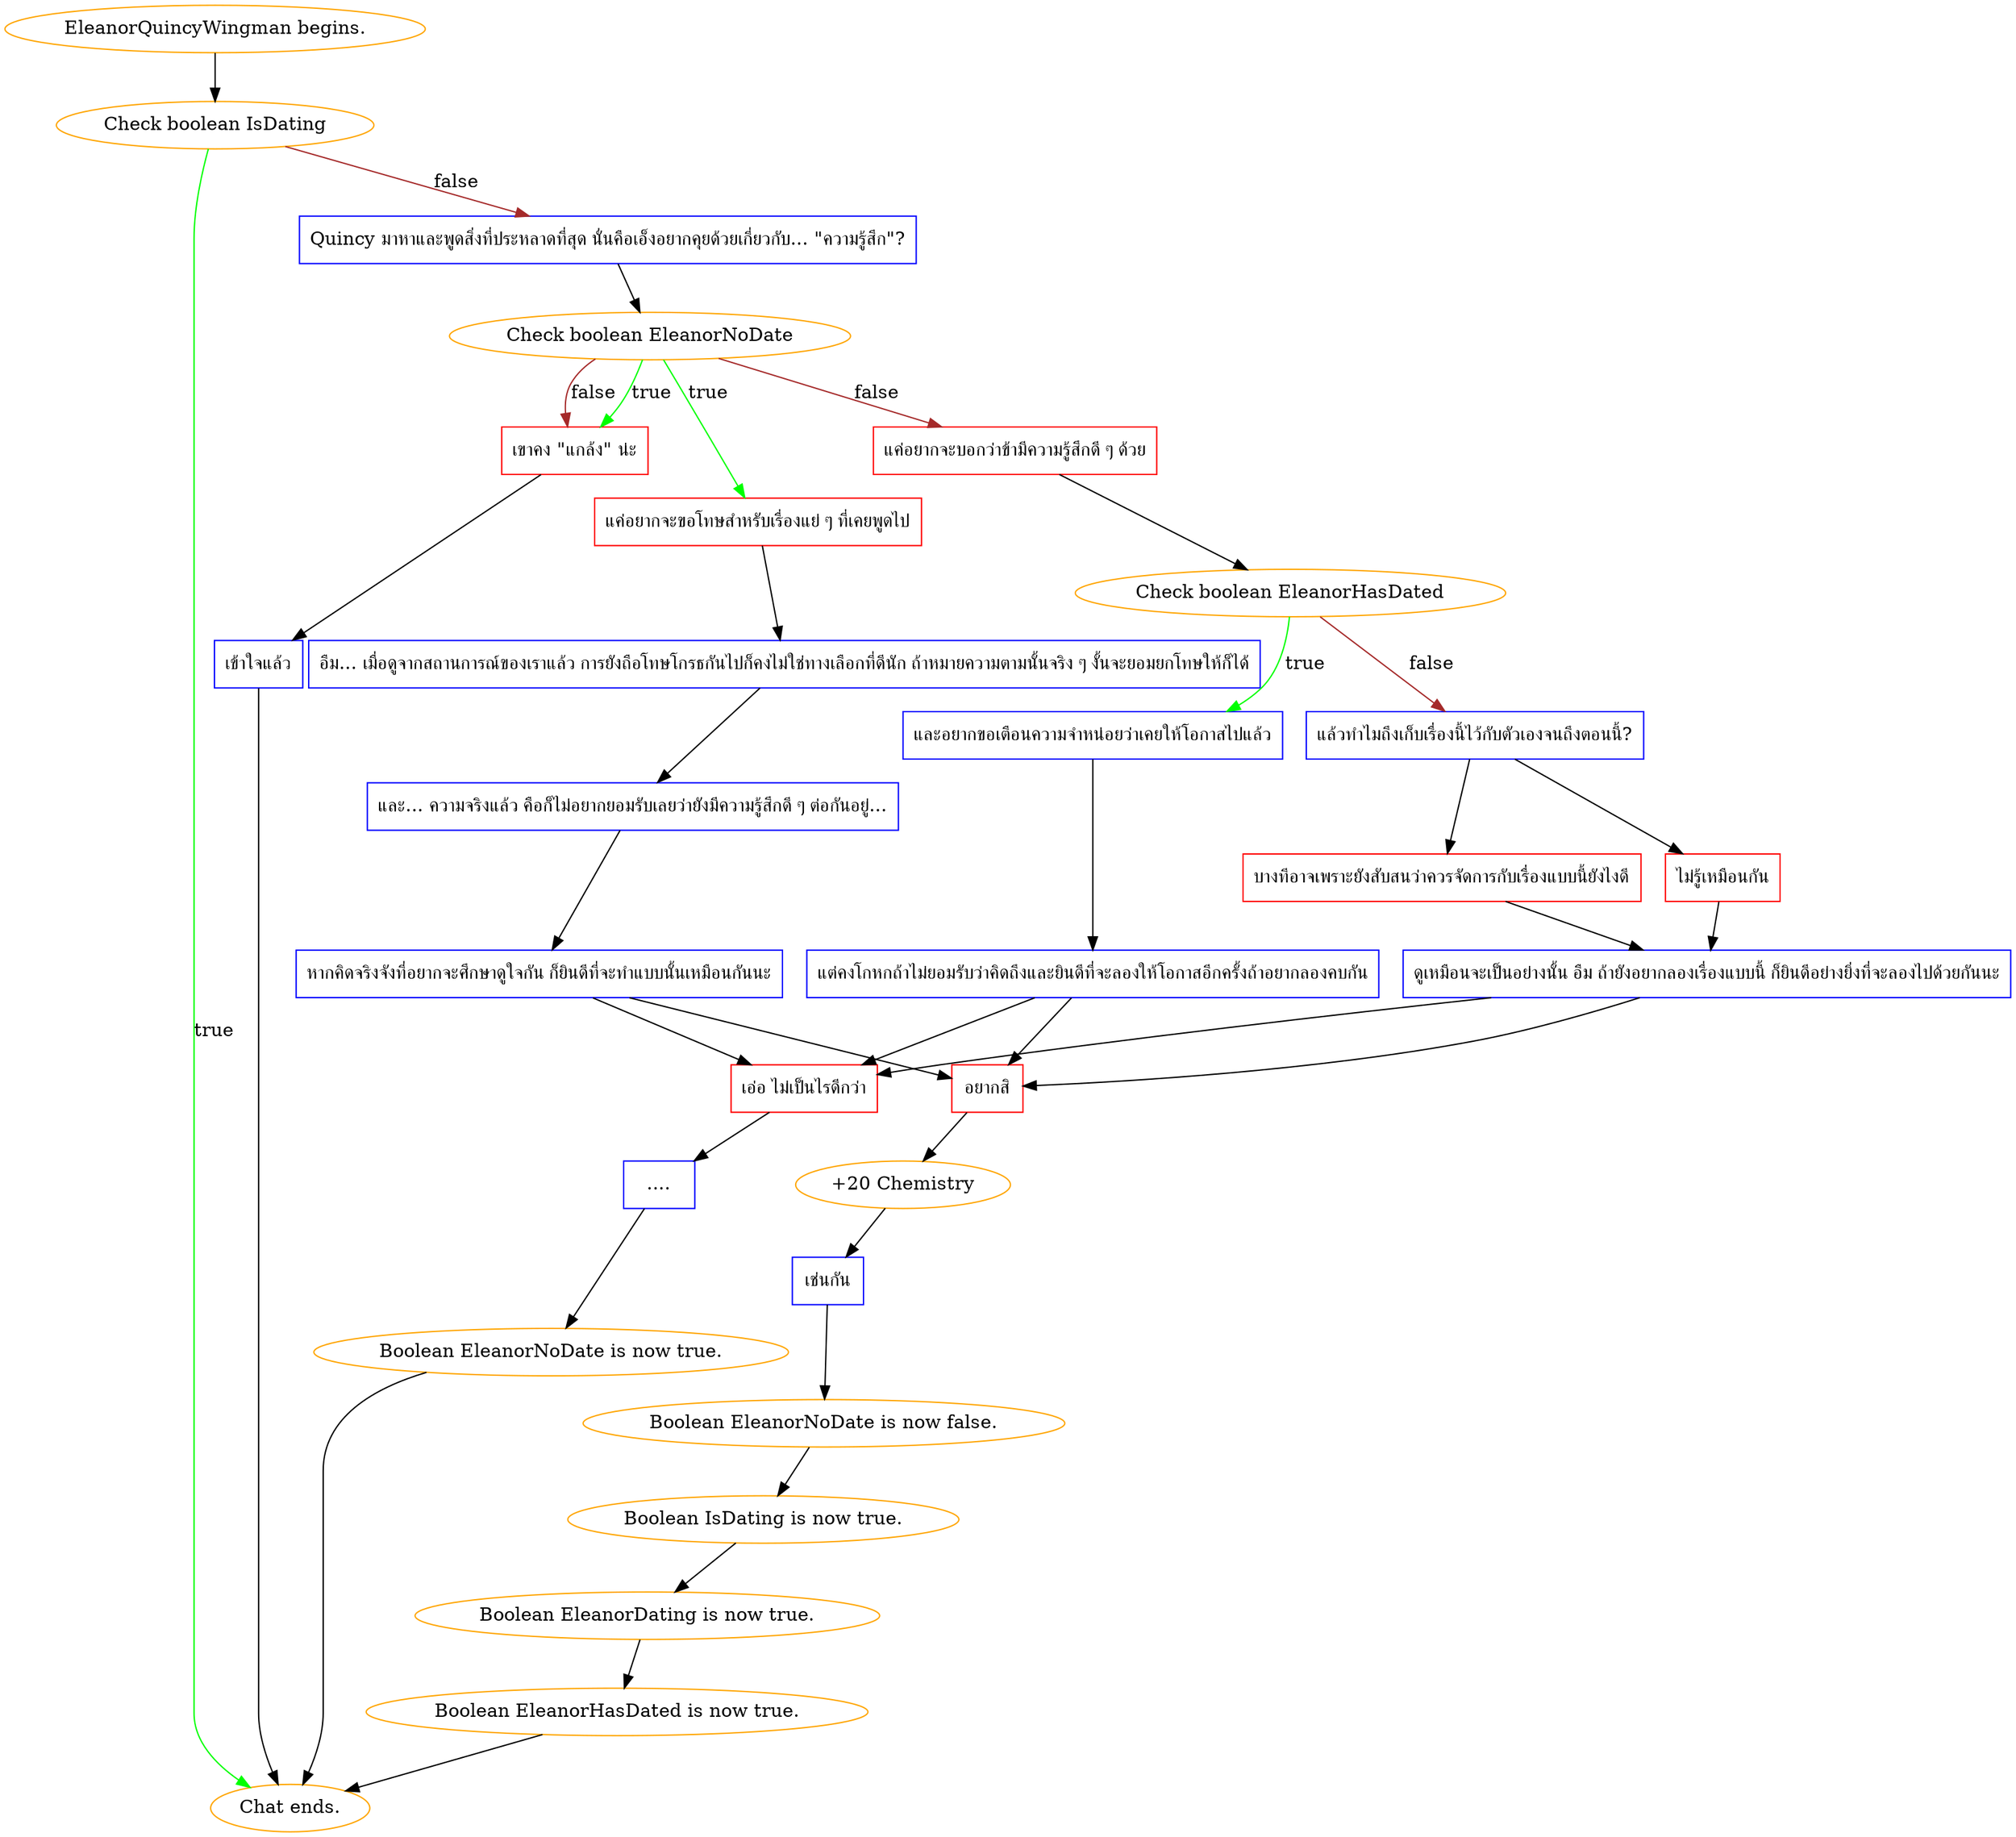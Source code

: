 digraph {
	"EleanorQuincyWingman begins." [color=orange];
		"EleanorQuincyWingman begins." -> j2949801986;
	j2949801986 [label="Check boolean IsDating",color=orange];
		j2949801986 -> "Chat ends." [label=true,color=green];
		j2949801986 -> j2715369764 [label=false,color=brown];
	"Chat ends." [color=orange];
	j2715369764 [label="Quincy มาหาและพูดสิ่งที่ประหลาดที่สุด นั่นคือเอ็งอยากคุยด้วยเกี่ยวกับ... \"ความรู้สึก\"?",shape=box,color=blue];
		j2715369764 -> j806134085;
	j806134085 [label="Check boolean EleanorNoDate",color=orange];
		j806134085 -> j354687615 [label=true,color=green];
		j806134085 -> j1275785151 [label=true,color=green];
		j806134085 -> j623237373 [label=false,color=brown];
		j806134085 -> j1275785151 [label=false,color=brown];
	j354687615 [label="แค่อยากจะขอโทษสำหรับเรื่องแย่ ๆ ที่เคยพูดไป",shape=box,color=red];
		j354687615 -> j871835755;
	j1275785151 [label="เขาคง \"แกล้ง\" น่ะ",shape=box,color=red];
		j1275785151 -> j706662050;
	j623237373 [label="แค่อยากจะบอกว่าข้ามีความรู้สึกดี ๆ ด้วย",shape=box,color=red];
		j623237373 -> j1281792529;
	j871835755 [label="อืม... เมื่อดูจากสถานการณ์ของเราแล้ว การยังถือโทษโกรธกันไปก็คงไม่ใช่ทางเลือกที่ดีนัก ถ้าหมายความตามนั้นจริง ๆ งั้นจะยอมยกโทษให้ก็ได้",shape=box,color=blue];
		j871835755 -> j2011396978;
	j706662050 [label="เข้าใจแล้ว",shape=box,color=blue];
		j706662050 -> "Chat ends.";
	j1281792529 [label="Check boolean EleanorHasDated",color=orange];
		j1281792529 -> j3017994828 [label=true,color=green];
		j1281792529 -> j719941665 [label=false,color=brown];
	j2011396978 [label="และ... ความจริงแล้ว คือก็ไม่อยากยอมรับเลยว่ายังมีความรู้สึกดี ๆ ต่อกันอยู่...",shape=box,color=blue];
		j2011396978 -> j1444936465;
	j3017994828 [label="และอยากขอเตือนความจำหน่อยว่าเคยให้โอกาสไปแล้ว",shape=box,color=blue];
		j3017994828 -> j1700249084;
	j719941665 [label="แล้วทำไมถึงเก็บเรื่องนี้ไว้กับตัวเองจนถึงตอนนี้?",shape=box,color=blue];
		j719941665 -> j3109417554;
		j719941665 -> j2278386534;
	j1444936465 [label="หากคิดจริงจังที่อยากจะศึกษาดูใจกัน ก็ยินดีที่จะทำแบบนั้นเหมือนกันนะ",shape=box,color=blue];
		j1444936465 -> j3905924269;
		j1444936465 -> j2441739557;
	j1700249084 [label="แต่คงโกหกถ้าไม่ยอมรับว่าคิดถึงและยินดีที่จะลองให้โอกาสอีกครั้งถ้าอยากลองคบกัน",shape=box,color=blue];
		j1700249084 -> j3905924269;
		j1700249084 -> j2441739557;
	j3109417554 [label="ไม่รู้เหมือนกัน",shape=box,color=red];
		j3109417554 -> j3303332622;
	j2278386534 [label="บางทีอาจเพราะยังสับสนว่าควรจัดการกับเรื่องแบบนี้ยังไงดี",shape=box,color=red];
		j2278386534 -> j3303332622;
	j3905924269 [label="อยากสิ",shape=box,color=red];
		j3905924269 -> j837418812;
	j2441739557 [label="เอ่อ ไม่เป็นไรดีกว่า",shape=box,color=red];
		j2441739557 -> j2751722617;
	j3303332622 [label="ดูเหมือนจะเป็นอย่างนั้น อืม ถ้ายังอยากลองเรื่องแบบนี้ ก็ยินดีอย่างยิ่งที่จะลองไปด้วยกันนะ",shape=box,color=blue];
		j3303332622 -> j3905924269;
		j3303332622 -> j2441739557;
	j837418812 [label="+20 Chemistry",color=orange];
		j837418812 -> j1789458011;
	j2751722617 [label="....",shape=box,color=blue];
		j2751722617 -> j2728200779;
	j1789458011 [label="เช่นกัน",shape=box,color=blue];
		j1789458011 -> j665143278;
	j2728200779 [label="Boolean EleanorNoDate is now true.",color=orange];
		j2728200779 -> "Chat ends.";
	j665143278 [label="Boolean EleanorNoDate is now false.",color=orange];
		j665143278 -> j3088195508;
	j3088195508 [label="Boolean IsDating is now true.",color=orange];
		j3088195508 -> j576266418;
	j576266418 [label="Boolean EleanorDating is now true.",color=orange];
		j576266418 -> j3035403554;
	j3035403554 [label="Boolean EleanorHasDated is now true.",color=orange];
		j3035403554 -> "Chat ends.";
}